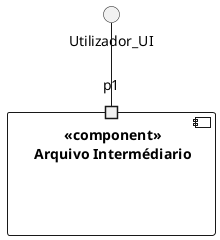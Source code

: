 @startuml

component  " <<component>>\n Arquivo Intermédiario" {
    portin p1
    
}


interface "Utilizador_UI" as API2

API2 -- p1

@enduml